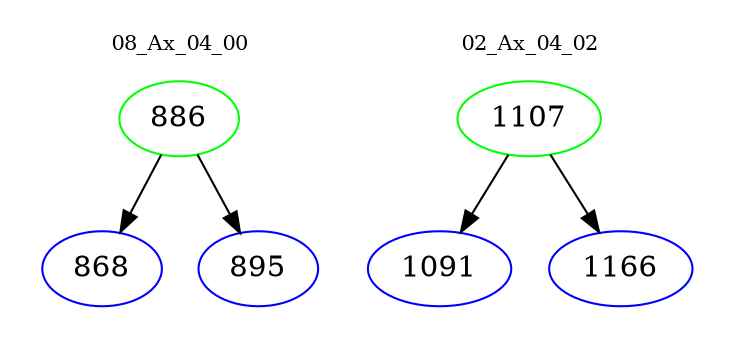 digraph{
subgraph cluster_0 {
color = white
label = "08_Ax_04_00";
fontsize=10;
T0_886 [label="886", color="green"]
T0_886 -> T0_868 [color="black"]
T0_868 [label="868", color="blue"]
T0_886 -> T0_895 [color="black"]
T0_895 [label="895", color="blue"]
}
subgraph cluster_1 {
color = white
label = "02_Ax_04_02";
fontsize=10;
T1_1107 [label="1107", color="green"]
T1_1107 -> T1_1091 [color="black"]
T1_1091 [label="1091", color="blue"]
T1_1107 -> T1_1166 [color="black"]
T1_1166 [label="1166", color="blue"]
}
}
